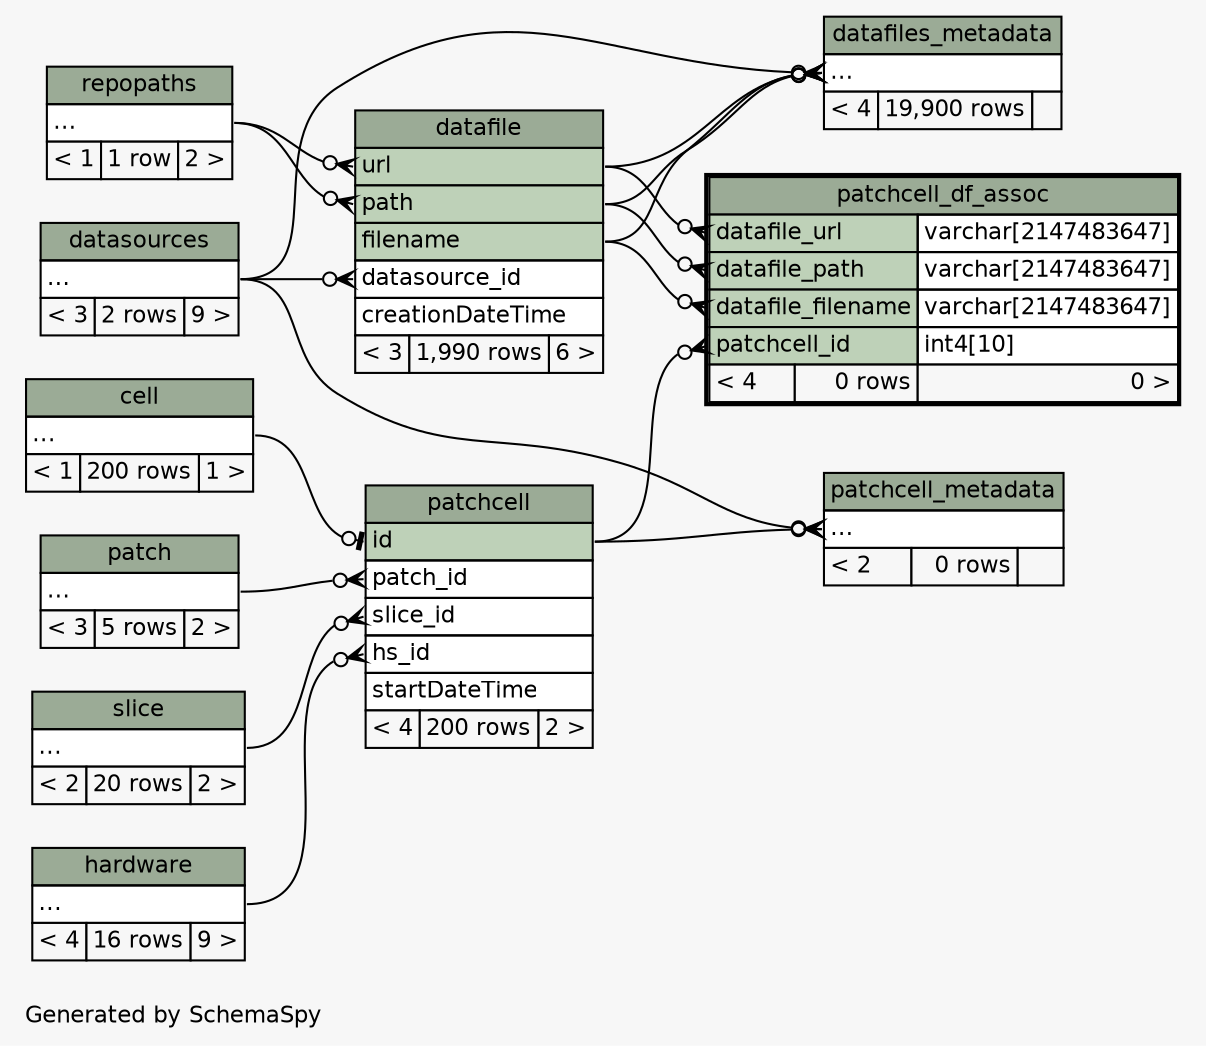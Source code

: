 // dot 2.32.0 on Windows 7 6.1
// SchemaSpy rev 590
digraph "twoDegreesRelationshipsDiagram" {
  graph [
    rankdir="RL"
    bgcolor="#f7f7f7"
    label="\nGenerated by SchemaSpy"
    labeljust="l"
    nodesep="0.18"
    ranksep="0.46"
    fontname="Helvetica"
    fontsize="11"
  ];
  node [
    fontname="Helvetica"
    fontsize="11"
    shape="plaintext"
  ];
  edge [
    arrowsize="0.8"
  ];
  "datafile":"datasource_id":w -> "datasources":"elipses":e [arrowhead=none dir=back arrowtail=crowodot];
  "datafile":"path":w -> "repopaths":"elipses":e [arrowhead=none dir=back arrowtail=crowodot];
  "datafile":"url":w -> "repopaths":"elipses":e [arrowhead=none dir=back arrowtail=crowodot];
  "datafiles_metadata":"elipses":w -> "datasources":"elipses":e [arrowhead=none dir=back arrowtail=crowodot];
  "datafiles_metadata":"elipses":w -> "datafile":"filename":e [arrowhead=none dir=back arrowtail=crowodot];
  "datafiles_metadata":"elipses":w -> "datafile":"path":e [arrowhead=none dir=back arrowtail=crowodot];
  "datafiles_metadata":"elipses":w -> "datafile":"url":e [arrowhead=none dir=back arrowtail=crowodot];
  "patchcell":"hs_id":w -> "hardware":"elipses":e [arrowhead=none dir=back arrowtail=crowodot];
  "patchcell":"id":w -> "cell":"elipses":e [arrowhead=none dir=back arrowtail=teeodot];
  "patchcell":"patch_id":w -> "patch":"elipses":e [arrowhead=none dir=back arrowtail=crowodot];
  "patchcell":"slice_id":w -> "slice":"elipses":e [arrowhead=none dir=back arrowtail=crowodot];
  "patchcell_df_assoc":"datafile_filename":w -> "datafile":"filename":e [arrowhead=none dir=back arrowtail=crowodot];
  "patchcell_df_assoc":"datafile_path":w -> "datafile":"path":e [arrowhead=none dir=back arrowtail=crowodot];
  "patchcell_df_assoc":"datafile_url":w -> "datafile":"url":e [arrowhead=none dir=back arrowtail=crowodot];
  "patchcell_df_assoc":"patchcell_id":w -> "patchcell":"id":e [arrowhead=none dir=back arrowtail=crowodot];
  "patchcell_metadata":"elipses":w -> "datasources":"elipses":e [arrowhead=none dir=back arrowtail=crowodot];
  "patchcell_metadata":"elipses":w -> "patchcell":"id":e [arrowhead=none dir=back arrowtail=crowodot];
  "cell" [
    label=<
    <TABLE BORDER="0" CELLBORDER="1" CELLSPACING="0" BGCOLOR="#ffffff">
      <TR><TD COLSPAN="3" BGCOLOR="#9bab96" ALIGN="CENTER">cell</TD></TR>
      <TR><TD PORT="elipses" COLSPAN="3" ALIGN="LEFT">...</TD></TR>
      <TR><TD ALIGN="LEFT" BGCOLOR="#f7f7f7">&lt; 1</TD><TD ALIGN="RIGHT" BGCOLOR="#f7f7f7">200 rows</TD><TD ALIGN="RIGHT" BGCOLOR="#f7f7f7">1 &gt;</TD></TR>
    </TABLE>>
    URL="cell.html"
    tooltip="cell"
  ];
  "datafile" [
    label=<
    <TABLE BORDER="0" CELLBORDER="1" CELLSPACING="0" BGCOLOR="#ffffff">
      <TR><TD COLSPAN="3" BGCOLOR="#9bab96" ALIGN="CENTER">datafile</TD></TR>
      <TR><TD PORT="url" COLSPAN="3" BGCOLOR="#bed1b8" ALIGN="LEFT">url</TD></TR>
      <TR><TD PORT="path" COLSPAN="3" BGCOLOR="#bed1b8" ALIGN="LEFT">path</TD></TR>
      <TR><TD PORT="filename" COLSPAN="3" BGCOLOR="#bed1b8" ALIGN="LEFT">filename</TD></TR>
      <TR><TD PORT="datasource_id" COLSPAN="3" ALIGN="LEFT">datasource_id</TD></TR>
      <TR><TD PORT="creationDateTime" COLSPAN="3" ALIGN="LEFT">creationDateTime</TD></TR>
      <TR><TD ALIGN="LEFT" BGCOLOR="#f7f7f7">&lt; 3</TD><TD ALIGN="RIGHT" BGCOLOR="#f7f7f7">1,990 rows</TD><TD ALIGN="RIGHT" BGCOLOR="#f7f7f7">6 &gt;</TD></TR>
    </TABLE>>
    URL="datafile.html"
    tooltip="datafile"
  ];
  "datafiles_metadata" [
    label=<
    <TABLE BORDER="0" CELLBORDER="1" CELLSPACING="0" BGCOLOR="#ffffff">
      <TR><TD COLSPAN="3" BGCOLOR="#9bab96" ALIGN="CENTER">datafiles_metadata</TD></TR>
      <TR><TD PORT="elipses" COLSPAN="3" ALIGN="LEFT">...</TD></TR>
      <TR><TD ALIGN="LEFT" BGCOLOR="#f7f7f7">&lt; 4</TD><TD ALIGN="RIGHT" BGCOLOR="#f7f7f7">19,900 rows</TD><TD ALIGN="RIGHT" BGCOLOR="#f7f7f7">  </TD></TR>
    </TABLE>>
    URL="datafiles_metadata.html"
    tooltip="datafiles_metadata"
  ];
  "datasources" [
    label=<
    <TABLE BORDER="0" CELLBORDER="1" CELLSPACING="0" BGCOLOR="#ffffff">
      <TR><TD COLSPAN="3" BGCOLOR="#9bab96" ALIGN="CENTER">datasources</TD></TR>
      <TR><TD PORT="elipses" COLSPAN="3" ALIGN="LEFT">...</TD></TR>
      <TR><TD ALIGN="LEFT" BGCOLOR="#f7f7f7">&lt; 3</TD><TD ALIGN="RIGHT" BGCOLOR="#f7f7f7">2 rows</TD><TD ALIGN="RIGHT" BGCOLOR="#f7f7f7">9 &gt;</TD></TR>
    </TABLE>>
    URL="datasources.html"
    tooltip="datasources"
  ];
  "hardware" [
    label=<
    <TABLE BORDER="0" CELLBORDER="1" CELLSPACING="0" BGCOLOR="#ffffff">
      <TR><TD COLSPAN="3" BGCOLOR="#9bab96" ALIGN="CENTER">hardware</TD></TR>
      <TR><TD PORT="elipses" COLSPAN="3" ALIGN="LEFT">...</TD></TR>
      <TR><TD ALIGN="LEFT" BGCOLOR="#f7f7f7">&lt; 4</TD><TD ALIGN="RIGHT" BGCOLOR="#f7f7f7">16 rows</TD><TD ALIGN="RIGHT" BGCOLOR="#f7f7f7">9 &gt;</TD></TR>
    </TABLE>>
    URL="hardware.html"
    tooltip="hardware"
  ];
  "patch" [
    label=<
    <TABLE BORDER="0" CELLBORDER="1" CELLSPACING="0" BGCOLOR="#ffffff">
      <TR><TD COLSPAN="3" BGCOLOR="#9bab96" ALIGN="CENTER">patch</TD></TR>
      <TR><TD PORT="elipses" COLSPAN="3" ALIGN="LEFT">...</TD></TR>
      <TR><TD ALIGN="LEFT" BGCOLOR="#f7f7f7">&lt; 3</TD><TD ALIGN="RIGHT" BGCOLOR="#f7f7f7">5 rows</TD><TD ALIGN="RIGHT" BGCOLOR="#f7f7f7">2 &gt;</TD></TR>
    </TABLE>>
    URL="patch.html"
    tooltip="patch"
  ];
  "patchcell" [
    label=<
    <TABLE BORDER="0" CELLBORDER="1" CELLSPACING="0" BGCOLOR="#ffffff">
      <TR><TD COLSPAN="3" BGCOLOR="#9bab96" ALIGN="CENTER">patchcell</TD></TR>
      <TR><TD PORT="id" COLSPAN="3" BGCOLOR="#bed1b8" ALIGN="LEFT">id</TD></TR>
      <TR><TD PORT="patch_id" COLSPAN="3" ALIGN="LEFT">patch_id</TD></TR>
      <TR><TD PORT="slice_id" COLSPAN="3" ALIGN="LEFT">slice_id</TD></TR>
      <TR><TD PORT="hs_id" COLSPAN="3" ALIGN="LEFT">hs_id</TD></TR>
      <TR><TD PORT="startDateTime" COLSPAN="3" ALIGN="LEFT">startDateTime</TD></TR>
      <TR><TD ALIGN="LEFT" BGCOLOR="#f7f7f7">&lt; 4</TD><TD ALIGN="RIGHT" BGCOLOR="#f7f7f7">200 rows</TD><TD ALIGN="RIGHT" BGCOLOR="#f7f7f7">2 &gt;</TD></TR>
    </TABLE>>
    URL="patchcell.html"
    tooltip="patchcell"
  ];
  "patchcell_df_assoc" [
    label=<
    <TABLE BORDER="2" CELLBORDER="1" CELLSPACING="0" BGCOLOR="#ffffff">
      <TR><TD COLSPAN="3" BGCOLOR="#9bab96" ALIGN="CENTER">patchcell_df_assoc</TD></TR>
      <TR><TD PORT="datafile_url" COLSPAN="2" BGCOLOR="#bed1b8" ALIGN="LEFT">datafile_url</TD><TD PORT="datafile_url.type" ALIGN="LEFT">varchar[2147483647]</TD></TR>
      <TR><TD PORT="datafile_path" COLSPAN="2" BGCOLOR="#bed1b8" ALIGN="LEFT">datafile_path</TD><TD PORT="datafile_path.type" ALIGN="LEFT">varchar[2147483647]</TD></TR>
      <TR><TD PORT="datafile_filename" COLSPAN="2" BGCOLOR="#bed1b8" ALIGN="LEFT">datafile_filename</TD><TD PORT="datafile_filename.type" ALIGN="LEFT">varchar[2147483647]</TD></TR>
      <TR><TD PORT="patchcell_id" COLSPAN="2" BGCOLOR="#bed1b8" ALIGN="LEFT">patchcell_id</TD><TD PORT="patchcell_id.type" ALIGN="LEFT">int4[10]</TD></TR>
      <TR><TD ALIGN="LEFT" BGCOLOR="#f7f7f7">&lt; 4</TD><TD ALIGN="RIGHT" BGCOLOR="#f7f7f7">0 rows</TD><TD ALIGN="RIGHT" BGCOLOR="#f7f7f7">0 &gt;</TD></TR>
    </TABLE>>
    URL="patchcell_df_assoc.html"
    tooltip="patchcell_df_assoc"
  ];
  "patchcell_metadata" [
    label=<
    <TABLE BORDER="0" CELLBORDER="1" CELLSPACING="0" BGCOLOR="#ffffff">
      <TR><TD COLSPAN="3" BGCOLOR="#9bab96" ALIGN="CENTER">patchcell_metadata</TD></TR>
      <TR><TD PORT="elipses" COLSPAN="3" ALIGN="LEFT">...</TD></TR>
      <TR><TD ALIGN="LEFT" BGCOLOR="#f7f7f7">&lt; 2</TD><TD ALIGN="RIGHT" BGCOLOR="#f7f7f7">0 rows</TD><TD ALIGN="RIGHT" BGCOLOR="#f7f7f7">  </TD></TR>
    </TABLE>>
    URL="patchcell_metadata.html"
    tooltip="patchcell_metadata"
  ];
  "repopaths" [
    label=<
    <TABLE BORDER="0" CELLBORDER="1" CELLSPACING="0" BGCOLOR="#ffffff">
      <TR><TD COLSPAN="3" BGCOLOR="#9bab96" ALIGN="CENTER">repopaths</TD></TR>
      <TR><TD PORT="elipses" COLSPAN="3" ALIGN="LEFT">...</TD></TR>
      <TR><TD ALIGN="LEFT" BGCOLOR="#f7f7f7">&lt; 1</TD><TD ALIGN="RIGHT" BGCOLOR="#f7f7f7">1 row</TD><TD ALIGN="RIGHT" BGCOLOR="#f7f7f7">2 &gt;</TD></TR>
    </TABLE>>
    URL="repopaths.html"
    tooltip="repopaths"
  ];
  "slice" [
    label=<
    <TABLE BORDER="0" CELLBORDER="1" CELLSPACING="0" BGCOLOR="#ffffff">
      <TR><TD COLSPAN="3" BGCOLOR="#9bab96" ALIGN="CENTER">slice</TD></TR>
      <TR><TD PORT="elipses" COLSPAN="3" ALIGN="LEFT">...</TD></TR>
      <TR><TD ALIGN="LEFT" BGCOLOR="#f7f7f7">&lt; 2</TD><TD ALIGN="RIGHT" BGCOLOR="#f7f7f7">20 rows</TD><TD ALIGN="RIGHT" BGCOLOR="#f7f7f7">2 &gt;</TD></TR>
    </TABLE>>
    URL="slice.html"
    tooltip="slice"
  ];
}
